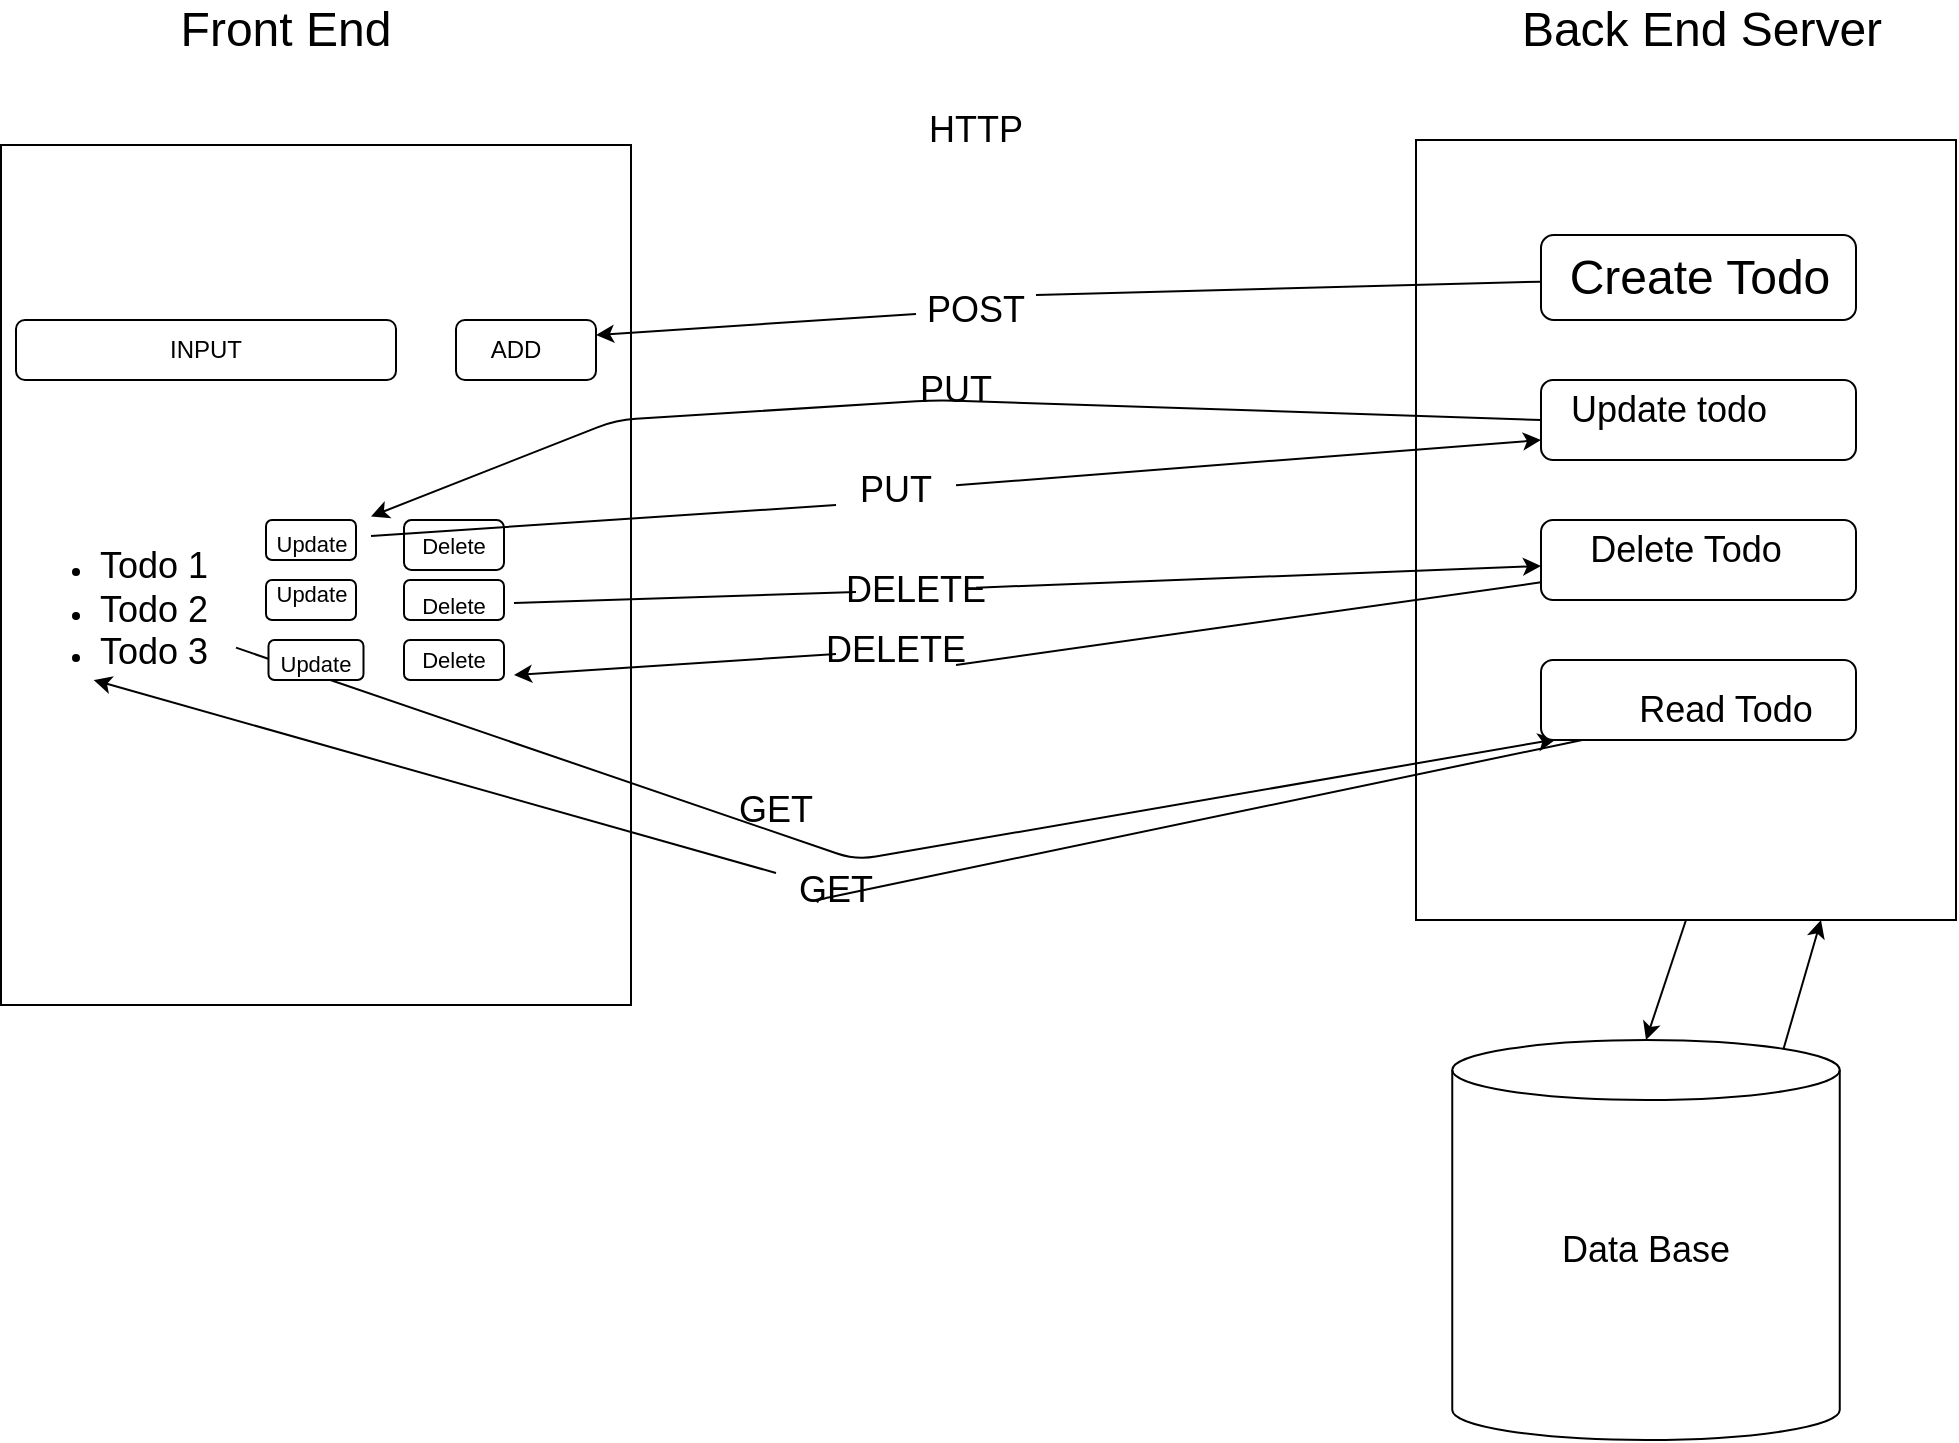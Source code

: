 <mxfile>
    <diagram id="f5MI1Me2vRdq7LWNQlJ3" name="Page-1">
        <mxGraphModel dx="962" dy="1591" grid="1" gridSize="10" guides="1" tooltips="1" connect="1" arrows="1" fold="1" page="1" pageScale="1" pageWidth="827" pageHeight="1169" math="0" shadow="0">
            <root>
                <mxCell id="0"/>
                <mxCell id="1" parent="0"/>
                <mxCell id="30" value="" style="rounded=0;whiteSpace=wrap;html=1;fontSize=24;rotation=90;" vertex="1" parent="1">
                    <mxGeometry x="860" y="90" width="390" height="270" as="geometry"/>
                </mxCell>
                <mxCell id="19" value="" style="rounded=1;whiteSpace=wrap;html=1;fontSize=18;" vertex="1" parent="1">
                    <mxGeometry x="343.75" y="260" width="50" height="20" as="geometry"/>
                </mxCell>
                <mxCell id="2" value="" style="rounded=0;whiteSpace=wrap;html=1;rotation=90;" vertex="1" parent="1">
                    <mxGeometry x="155" y="90" width="430" height="315" as="geometry"/>
                </mxCell>
                <mxCell id="3" value="INPUT" style="rounded=1;whiteSpace=wrap;html=1;" vertex="1" parent="1">
                    <mxGeometry x="220" y="120" width="190" height="30" as="geometry"/>
                </mxCell>
                <mxCell id="4" value="" style="rounded=1;whiteSpace=wrap;html=1;" vertex="1" parent="1">
                    <mxGeometry x="440" y="120" width="70" height="30" as="geometry"/>
                </mxCell>
                <mxCell id="5" value="ADD" style="text;html=1;strokeColor=none;fillColor=none;align=center;verticalAlign=middle;whiteSpace=wrap;rounded=0;" vertex="1" parent="1">
                    <mxGeometry x="440" y="120" width="60" height="30" as="geometry"/>
                </mxCell>
                <mxCell id="7" value="" style="rounded=1;whiteSpace=wrap;html=1;fontSize=18;" vertex="1" parent="1">
                    <mxGeometry x="345" y="220" width="45" height="20" as="geometry"/>
                </mxCell>
                <mxCell id="75" style="edgeStyle=none;html=1;fontSize=18;" edge="1" parent="1" source="6" target="41">
                    <mxGeometry relative="1" as="geometry">
                        <Array as="points">
                            <mxPoint x="640" y="390"/>
                        </Array>
                    </mxGeometry>
                </mxCell>
                <mxCell id="6" value="&lt;ul&gt;&lt;li&gt;&lt;font style=&quot;font-size: 18px&quot;&gt;Todo 1&lt;/font&gt;&lt;/li&gt;&lt;li&gt;&lt;font style=&quot;font-size: 18px&quot;&gt;Todo 2&lt;/font&gt;&lt;/li&gt;&lt;li&gt;&lt;font style=&quot;font-size: 18px&quot;&gt;Todo 3&lt;/font&gt;&lt;/li&gt;&lt;/ul&gt;" style="text;strokeColor=none;fillColor=none;html=1;whiteSpace=wrap;verticalAlign=middle;overflow=hidden;" vertex="1" parent="1">
                    <mxGeometry x="220" y="180" width="110" height="170" as="geometry"/>
                </mxCell>
                <mxCell id="8" value="" style="rounded=1;whiteSpace=wrap;html=1;fontSize=18;" vertex="1" parent="1">
                    <mxGeometry x="346.25" y="280" width="47.5" height="20" as="geometry"/>
                </mxCell>
                <mxCell id="9" value="&lt;font style=&quot;font-size: 11px&quot;&gt;Update&lt;/font&gt;" style="text;html=1;strokeColor=none;fillColor=none;align=center;verticalAlign=middle;whiteSpace=wrap;rounded=0;fontSize=18;" vertex="1" parent="1">
                    <mxGeometry x="337.5" y="215" width="60" height="30" as="geometry"/>
                </mxCell>
                <mxCell id="12" value="&lt;font style=&quot;font-size: 11px&quot;&gt;Update&lt;/font&gt;" style="text;html=1;strokeColor=none;fillColor=none;align=center;verticalAlign=middle;whiteSpace=wrap;rounded=0;fontSize=18;" vertex="1" parent="1">
                    <mxGeometry x="340" y="275" width="60" height="30" as="geometry"/>
                </mxCell>
                <mxCell id="60" style="edgeStyle=none;html=1;entryX=0;entryY=0.75;entryDx=0;entryDy=0;fontSize=18;startArrow=none;" edge="1" parent="1" source="57" target="32">
                    <mxGeometry relative="1" as="geometry"/>
                </mxCell>
                <mxCell id="14" value="" style="rounded=1;whiteSpace=wrap;html=1;fontSize=18;" vertex="1" parent="1">
                    <mxGeometry x="414" y="250" width="50" height="20" as="geometry"/>
                </mxCell>
                <mxCell id="15" value="" style="rounded=1;whiteSpace=wrap;html=1;fontSize=18;" vertex="1" parent="1">
                    <mxGeometry x="414" y="280" width="50" height="20" as="geometry"/>
                </mxCell>
                <mxCell id="16" value="" style="rounded=1;whiteSpace=wrap;html=1;fontSize=18;" vertex="1" parent="1">
                    <mxGeometry x="414" y="220" width="50" height="25" as="geometry"/>
                </mxCell>
                <mxCell id="21" value="" style="rounded=1;whiteSpace=wrap;html=1;fontSize=18;" vertex="1" parent="1">
                    <mxGeometry x="345" y="250" width="45" height="20" as="geometry"/>
                </mxCell>
                <mxCell id="11" value="&lt;font style=&quot;font-size: 11px&quot;&gt;Update&lt;/font&gt;" style="text;html=1;strokeColor=none;fillColor=none;align=center;verticalAlign=middle;whiteSpace=wrap;rounded=0;fontSize=18;" vertex="1" parent="1">
                    <mxGeometry x="337.5" y="240" width="60" height="30" as="geometry"/>
                </mxCell>
                <mxCell id="24" value="Delete" style="text;html=1;strokeColor=none;fillColor=none;align=center;verticalAlign=middle;whiteSpace=wrap;rounded=0;fontSize=11;" vertex="1" parent="1">
                    <mxGeometry x="409" y="217.5" width="60" height="30" as="geometry"/>
                </mxCell>
                <mxCell id="25" value="Delete" style="text;html=1;strokeColor=none;fillColor=none;align=center;verticalAlign=middle;whiteSpace=wrap;rounded=0;fontSize=11;" vertex="1" parent="1">
                    <mxGeometry x="409" y="275" width="60" height="30" as="geometry"/>
                </mxCell>
                <mxCell id="61" style="edgeStyle=none;html=1;fontSize=18;startArrow=none;" edge="1" parent="1" source="62" target="37">
                    <mxGeometry relative="1" as="geometry"/>
                </mxCell>
                <mxCell id="10" value="Delete" style="text;html=1;strokeColor=none;fillColor=none;align=center;verticalAlign=middle;whiteSpace=wrap;rounded=0;fontSize=11;" vertex="1" parent="1">
                    <mxGeometry x="409" y="247.5" width="60" height="30" as="geometry"/>
                </mxCell>
                <mxCell id="28" value="&lt;font style=&quot;font-size: 24px&quot;&gt;Front End&lt;/font&gt;" style="text;html=1;strokeColor=none;fillColor=none;align=center;verticalAlign=middle;whiteSpace=wrap;rounded=0;fontSize=11;" vertex="1" parent="1">
                    <mxGeometry x="290" y="-40" width="130" height="30" as="geometry"/>
                </mxCell>
                <mxCell id="29" value="Back End Server" style="text;html=1;strokeColor=none;fillColor=none;align=center;verticalAlign=middle;whiteSpace=wrap;rounded=0;fontSize=24;" vertex="1" parent="1">
                    <mxGeometry x="967.5" y="-40" width="190" height="30" as="geometry"/>
                </mxCell>
                <mxCell id="44" style="edgeStyle=none;html=1;exitX=1;exitY=0.5;exitDx=0;exitDy=0;entryX=0.5;entryY=0;entryDx=0;entryDy=0;entryPerimeter=0;fontSize=18;" edge="1" parent="1" source="30" target="42">
                    <mxGeometry relative="1" as="geometry"/>
                </mxCell>
                <mxCell id="46" style="edgeStyle=none;html=1;entryX=1;entryY=0.25;entryDx=0;entryDy=0;fontSize=18;startArrow=none;" edge="1" parent="1" source="48" target="4">
                    <mxGeometry relative="1" as="geometry"/>
                </mxCell>
                <mxCell id="31" value="Create Todo" style="rounded=1;whiteSpace=wrap;html=1;fontSize=24;" vertex="1" parent="1">
                    <mxGeometry x="982.5" y="77.5" width="157.5" height="42.5" as="geometry"/>
                </mxCell>
                <mxCell id="50" style="edgeStyle=none;html=1;exitX=0;exitY=0.5;exitDx=0;exitDy=0;fontSize=18;" edge="1" parent="1" source="32" target="9">
                    <mxGeometry relative="1" as="geometry">
                        <Array as="points">
                            <mxPoint x="680" y="160"/>
                            <mxPoint x="520" y="170"/>
                        </Array>
                    </mxGeometry>
                </mxCell>
                <mxCell id="32" value="" style="rounded=1;whiteSpace=wrap;html=1;fontSize=24;" vertex="1" parent="1">
                    <mxGeometry x="982.5" y="150" width="157.5" height="40" as="geometry"/>
                </mxCell>
                <mxCell id="36" value="Update todo" style="text;html=1;strokeColor=none;fillColor=none;align=center;verticalAlign=middle;whiteSpace=wrap;rounded=0;fontSize=18;" vertex="1" parent="1">
                    <mxGeometry x="990" y="150" width="112.5" height="30" as="geometry"/>
                </mxCell>
                <mxCell id="65" style="edgeStyle=none;html=1;entryX=1;entryY=0.75;entryDx=0;entryDy=0;fontSize=18;startArrow=none;" edge="1" parent="1" source="66" target="25">
                    <mxGeometry relative="1" as="geometry"/>
                </mxCell>
                <mxCell id="37" value="" style="rounded=1;whiteSpace=wrap;html=1;fontSize=24;" vertex="1" parent="1">
                    <mxGeometry x="982.5" y="220" width="157.5" height="40" as="geometry"/>
                </mxCell>
                <mxCell id="38" value="" style="rounded=1;whiteSpace=wrap;html=1;fontSize=24;" vertex="1" parent="1">
                    <mxGeometry x="982.5" y="290" width="157.5" height="40" as="geometry"/>
                </mxCell>
                <mxCell id="40" value="Delete Todo" style="text;html=1;strokeColor=none;fillColor=none;align=center;verticalAlign=middle;whiteSpace=wrap;rounded=0;fontSize=18;" vertex="1" parent="1">
                    <mxGeometry x="1000" y="220" width="110" height="30" as="geometry"/>
                </mxCell>
                <mxCell id="69" style="edgeStyle=none;html=1;entryX=0.353;entryY=0.706;entryDx=0;entryDy=0;entryPerimeter=0;fontSize=18;startArrow=none;" edge="1" parent="1" source="70" target="6">
                    <mxGeometry relative="1" as="geometry">
                        <Array as="points"/>
                    </mxGeometry>
                </mxCell>
                <mxCell id="41" value="Read Todo" style="text;html=1;strokeColor=none;fillColor=none;align=center;verticalAlign=middle;whiteSpace=wrap;rounded=0;fontSize=18;" vertex="1" parent="1">
                    <mxGeometry x="990" y="300" width="170" height="30" as="geometry"/>
                </mxCell>
                <mxCell id="45" style="edgeStyle=none;html=1;exitX=0.855;exitY=0;exitDx=0;exitDy=4.35;exitPerimeter=0;entryX=1;entryY=0.25;entryDx=0;entryDy=0;fontSize=18;" edge="1" parent="1" source="42" target="30">
                    <mxGeometry relative="1" as="geometry"/>
                </mxCell>
                <mxCell id="42" value="" style="shape=cylinder3;whiteSpace=wrap;html=1;boundedLbl=1;backgroundOutline=1;size=15;fontSize=18;" vertex="1" parent="1">
                    <mxGeometry x="938.13" y="480" width="193.75" height="200" as="geometry"/>
                </mxCell>
                <mxCell id="43" value="Data Base" style="text;html=1;strokeColor=none;fillColor=none;align=center;verticalAlign=middle;whiteSpace=wrap;rounded=0;fontSize=18;" vertex="1" parent="1">
                    <mxGeometry x="960.01" y="570" width="150" height="30" as="geometry"/>
                </mxCell>
                <mxCell id="48" value="POST" style="text;html=1;strokeColor=none;fillColor=none;align=center;verticalAlign=middle;whiteSpace=wrap;rounded=0;fontSize=18;" vertex="1" parent="1">
                    <mxGeometry x="670" y="100" width="60" height="30" as="geometry"/>
                </mxCell>
                <mxCell id="49" value="" style="edgeStyle=none;html=1;entryX=1;entryY=0.25;entryDx=0;entryDy=0;fontSize=18;endArrow=none;" edge="1" parent="1" source="31" target="48">
                    <mxGeometry relative="1" as="geometry">
                        <mxPoint x="982.5" y="102.857" as="sourcePoint"/>
                        <mxPoint x="510" y="127.5" as="targetPoint"/>
                    </mxGeometry>
                </mxCell>
                <mxCell id="51" value="PUT" style="text;html=1;strokeColor=none;fillColor=none;align=center;verticalAlign=middle;whiteSpace=wrap;rounded=0;fontSize=18;" vertex="1" parent="1">
                    <mxGeometry x="660" y="140" width="60" height="30" as="geometry"/>
                </mxCell>
                <mxCell id="62" value="DELETE" style="text;html=1;strokeColor=none;fillColor=none;align=center;verticalAlign=middle;whiteSpace=wrap;rounded=0;fontSize=18;" vertex="1" parent="1">
                    <mxGeometry x="640" y="240" width="60" height="30" as="geometry"/>
                </mxCell>
                <mxCell id="63" value="" style="edgeStyle=none;html=1;fontSize=18;endArrow=none;" edge="1" parent="1" source="10" target="62">
                    <mxGeometry relative="1" as="geometry">
                        <mxPoint x="469" y="261.415" as="sourcePoint"/>
                        <mxPoint x="982.5" y="242.848" as="targetPoint"/>
                    </mxGeometry>
                </mxCell>
                <mxCell id="57" value="PUT" style="text;html=1;strokeColor=none;fillColor=none;align=center;verticalAlign=middle;whiteSpace=wrap;rounded=0;fontSize=18;" vertex="1" parent="1">
                    <mxGeometry x="630" y="190" width="60" height="30" as="geometry"/>
                </mxCell>
                <mxCell id="64" value="" style="edgeStyle=none;html=1;entryX=0;entryY=0.75;entryDx=0;entryDy=0;fontSize=18;endArrow=none;" edge="1" parent="1" source="9" target="57">
                    <mxGeometry relative="1" as="geometry">
                        <mxPoint x="397.5" y="227.561" as="sourcePoint"/>
                        <mxPoint x="982.5" y="180" as="targetPoint"/>
                    </mxGeometry>
                </mxCell>
                <mxCell id="66" value="DELETE" style="text;html=1;strokeColor=none;fillColor=none;align=center;verticalAlign=middle;whiteSpace=wrap;rounded=0;fontSize=18;" vertex="1" parent="1">
                    <mxGeometry x="630" y="270" width="60" height="30" as="geometry"/>
                </mxCell>
                <mxCell id="67" value="" style="edgeStyle=none;html=1;entryX=1;entryY=0.75;entryDx=0;entryDy=0;fontSize=18;endArrow=none;" edge="1" parent="1" source="37" target="66">
                    <mxGeometry relative="1" as="geometry">
                        <mxPoint x="982.5" y="247.646" as="sourcePoint"/>
                        <mxPoint x="469" y="297.5" as="targetPoint"/>
                    </mxGeometry>
                </mxCell>
                <mxCell id="70" value="GET" style="text;html=1;strokeColor=none;fillColor=none;align=center;verticalAlign=middle;whiteSpace=wrap;rounded=0;fontSize=18;" vertex="1" parent="1">
                    <mxGeometry x="600" y="390" width="60" height="30" as="geometry"/>
                </mxCell>
                <mxCell id="73" value="" style="edgeStyle=none;html=1;entryX=0.353;entryY=0.706;entryDx=0;entryDy=0;entryPerimeter=0;fontSize=18;endArrow=none;" edge="1" parent="1" source="41" target="70">
                    <mxGeometry relative="1" as="geometry">
                        <mxPoint x="1003.158" y="330" as="sourcePoint"/>
                        <mxPoint x="280.01" y="300.02" as="targetPoint"/>
                        <Array as="points">
                            <mxPoint x="620" y="410"/>
                        </Array>
                    </mxGeometry>
                </mxCell>
                <mxCell id="78" value="GET" style="text;html=1;strokeColor=none;fillColor=none;align=center;verticalAlign=middle;whiteSpace=wrap;rounded=0;fontSize=18;" vertex="1" parent="1">
                    <mxGeometry x="570" y="350" width="60" height="30" as="geometry"/>
                </mxCell>
                <mxCell id="79" value="HTTP" style="text;html=1;strokeColor=none;fillColor=none;align=center;verticalAlign=middle;whiteSpace=wrap;rounded=0;fontSize=18;" vertex="1" parent="1">
                    <mxGeometry x="645" y="10" width="110" height="30" as="geometry"/>
                </mxCell>
            </root>
        </mxGraphModel>
    </diagram>
</mxfile>